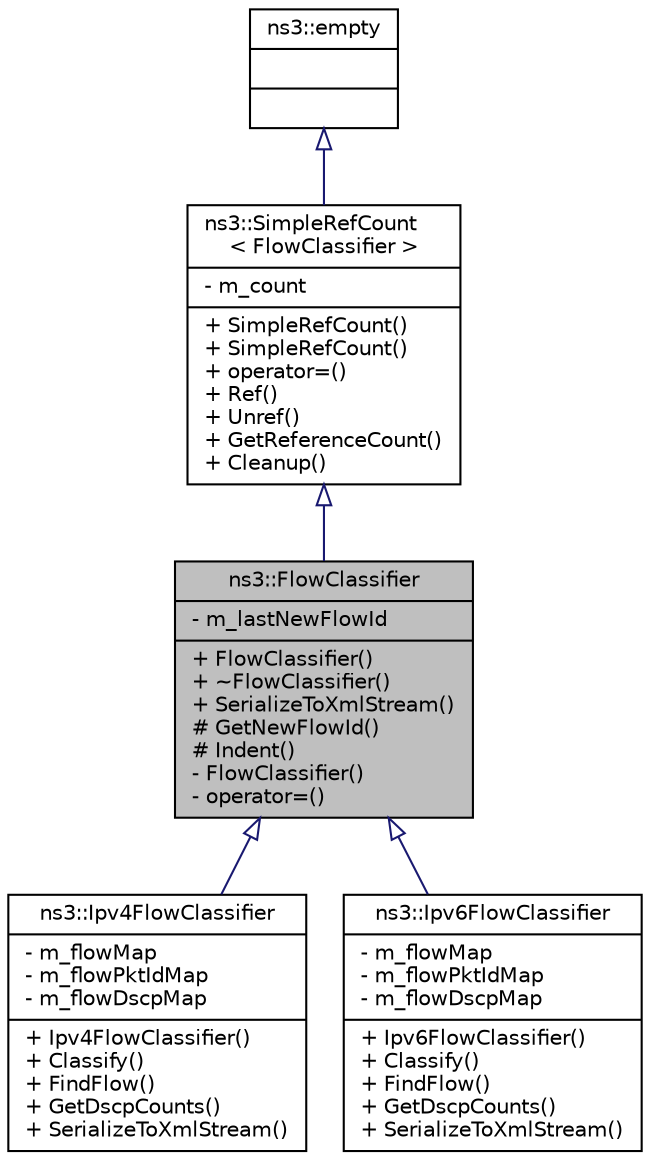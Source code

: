 digraph "ns3::FlowClassifier"
{
  edge [fontname="Helvetica",fontsize="10",labelfontname="Helvetica",labelfontsize="10"];
  node [fontname="Helvetica",fontsize="10",shape=record];
  Node1 [label="{ns3::FlowClassifier\n|- m_lastNewFlowId\l|+ FlowClassifier()\l+ ~FlowClassifier()\l+ SerializeToXmlStream()\l# GetNewFlowId()\l# Indent()\l- FlowClassifier()\l- operator=()\l}",height=0.2,width=0.4,color="black", fillcolor="grey75", style="filled", fontcolor="black"];
  Node2 -> Node1 [dir="back",color="midnightblue",fontsize="10",style="solid",arrowtail="onormal"];
  Node2 [label="{ns3::SimpleRefCount\l\< FlowClassifier \>\n|- m_count\l|+ SimpleRefCount()\l+ SimpleRefCount()\l+ operator=()\l+ Ref()\l+ Unref()\l+ GetReferenceCount()\l+ Cleanup()\l}",height=0.2,width=0.4,color="black", fillcolor="white", style="filled",URL="$da/da1/classns3_1_1SimpleRefCount.html"];
  Node3 -> Node2 [dir="back",color="midnightblue",fontsize="10",style="solid",arrowtail="onormal"];
  Node3 [label="{ns3::empty\n||}",height=0.2,width=0.4,color="black", fillcolor="white", style="filled",URL="$d9/d6a/classns3_1_1empty.html",tooltip="make Callback use a separate empty type "];
  Node1 -> Node4 [dir="back",color="midnightblue",fontsize="10",style="solid",arrowtail="onormal"];
  Node4 [label="{ns3::Ipv4FlowClassifier\n|- m_flowMap\l- m_flowPktIdMap\l- m_flowDscpMap\l|+ Ipv4FlowClassifier()\l+ Classify()\l+ FindFlow()\l+ GetDscpCounts()\l+ SerializeToXmlStream()\l}",height=0.2,width=0.4,color="black", fillcolor="white", style="filled",URL="$d4/d37/classns3_1_1Ipv4FlowClassifier.html"];
  Node1 -> Node5 [dir="back",color="midnightblue",fontsize="10",style="solid",arrowtail="onormal"];
  Node5 [label="{ns3::Ipv6FlowClassifier\n|- m_flowMap\l- m_flowPktIdMap\l- m_flowDscpMap\l|+ Ipv6FlowClassifier()\l+ Classify()\l+ FindFlow()\l+ GetDscpCounts()\l+ SerializeToXmlStream()\l}",height=0.2,width=0.4,color="black", fillcolor="white", style="filled",URL="$dd/d16/classns3_1_1Ipv6FlowClassifier.html"];
}
